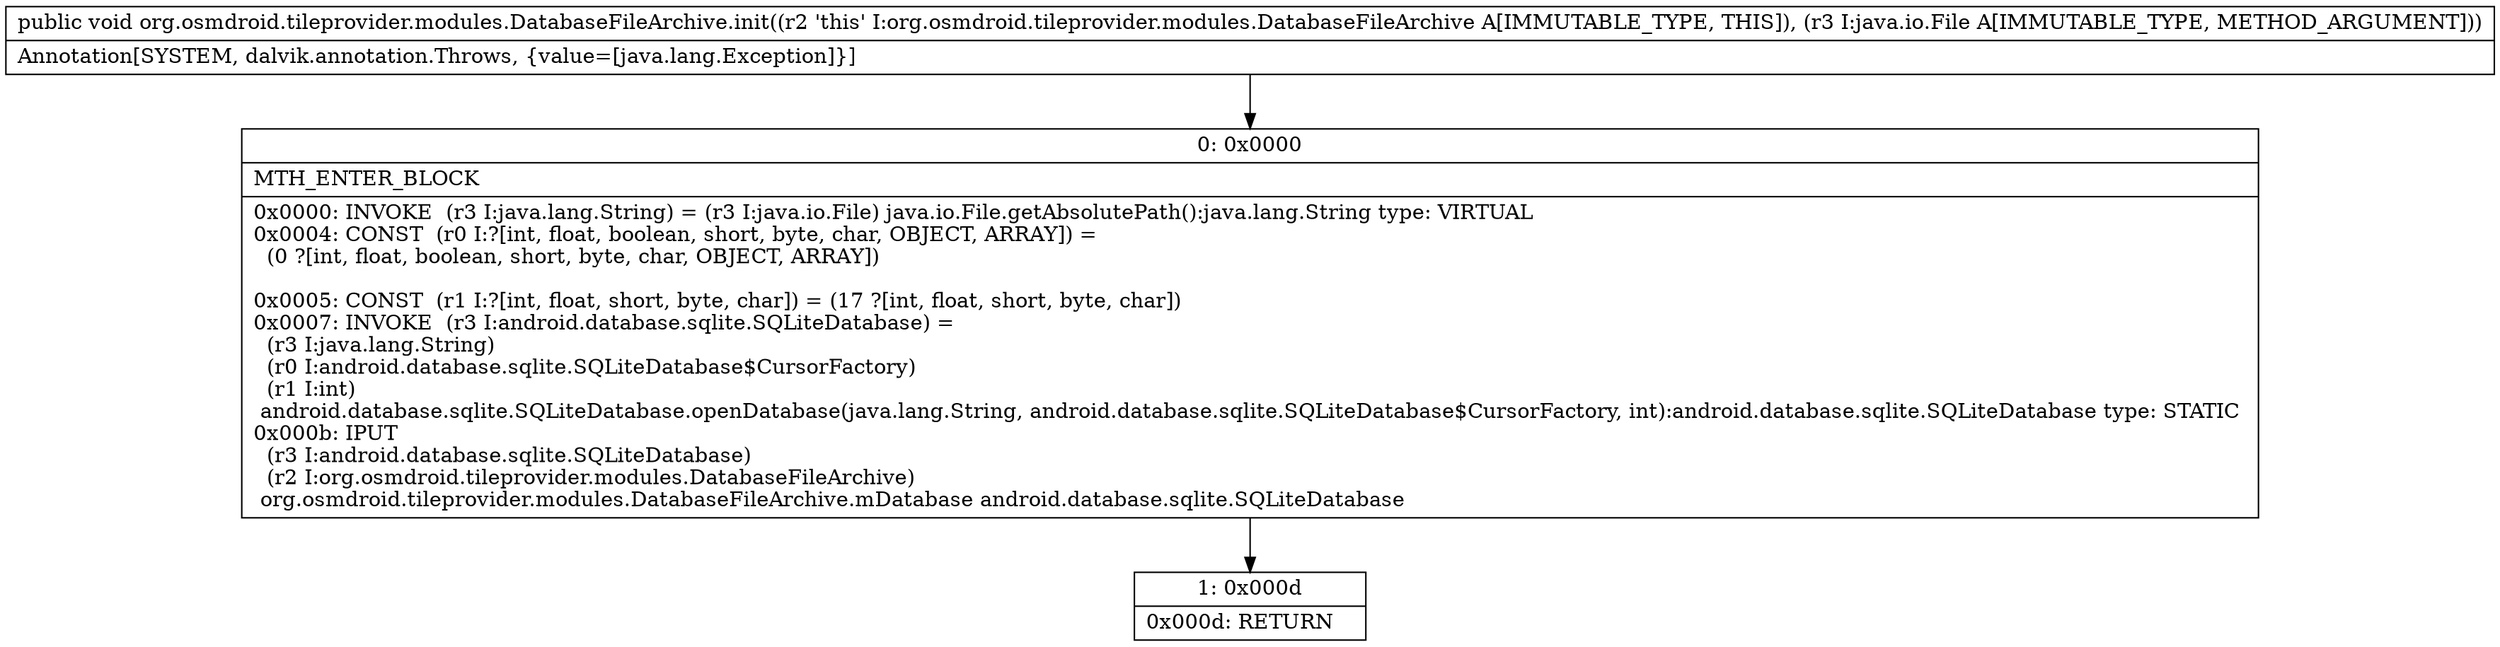 digraph "CFG fororg.osmdroid.tileprovider.modules.DatabaseFileArchive.init(Ljava\/io\/File;)V" {
Node_0 [shape=record,label="{0\:\ 0x0000|MTH_ENTER_BLOCK\l|0x0000: INVOKE  (r3 I:java.lang.String) = (r3 I:java.io.File) java.io.File.getAbsolutePath():java.lang.String type: VIRTUAL \l0x0004: CONST  (r0 I:?[int, float, boolean, short, byte, char, OBJECT, ARRAY]) = \l  (0 ?[int, float, boolean, short, byte, char, OBJECT, ARRAY])\l \l0x0005: CONST  (r1 I:?[int, float, short, byte, char]) = (17 ?[int, float, short, byte, char]) \l0x0007: INVOKE  (r3 I:android.database.sqlite.SQLiteDatabase) = \l  (r3 I:java.lang.String)\l  (r0 I:android.database.sqlite.SQLiteDatabase$CursorFactory)\l  (r1 I:int)\l android.database.sqlite.SQLiteDatabase.openDatabase(java.lang.String, android.database.sqlite.SQLiteDatabase$CursorFactory, int):android.database.sqlite.SQLiteDatabase type: STATIC \l0x000b: IPUT  \l  (r3 I:android.database.sqlite.SQLiteDatabase)\l  (r2 I:org.osmdroid.tileprovider.modules.DatabaseFileArchive)\l org.osmdroid.tileprovider.modules.DatabaseFileArchive.mDatabase android.database.sqlite.SQLiteDatabase \l}"];
Node_1 [shape=record,label="{1\:\ 0x000d|0x000d: RETURN   \l}"];
MethodNode[shape=record,label="{public void org.osmdroid.tileprovider.modules.DatabaseFileArchive.init((r2 'this' I:org.osmdroid.tileprovider.modules.DatabaseFileArchive A[IMMUTABLE_TYPE, THIS]), (r3 I:java.io.File A[IMMUTABLE_TYPE, METHOD_ARGUMENT]))  | Annotation[SYSTEM, dalvik.annotation.Throws, \{value=[java.lang.Exception]\}]\l}"];
MethodNode -> Node_0;
Node_0 -> Node_1;
}

